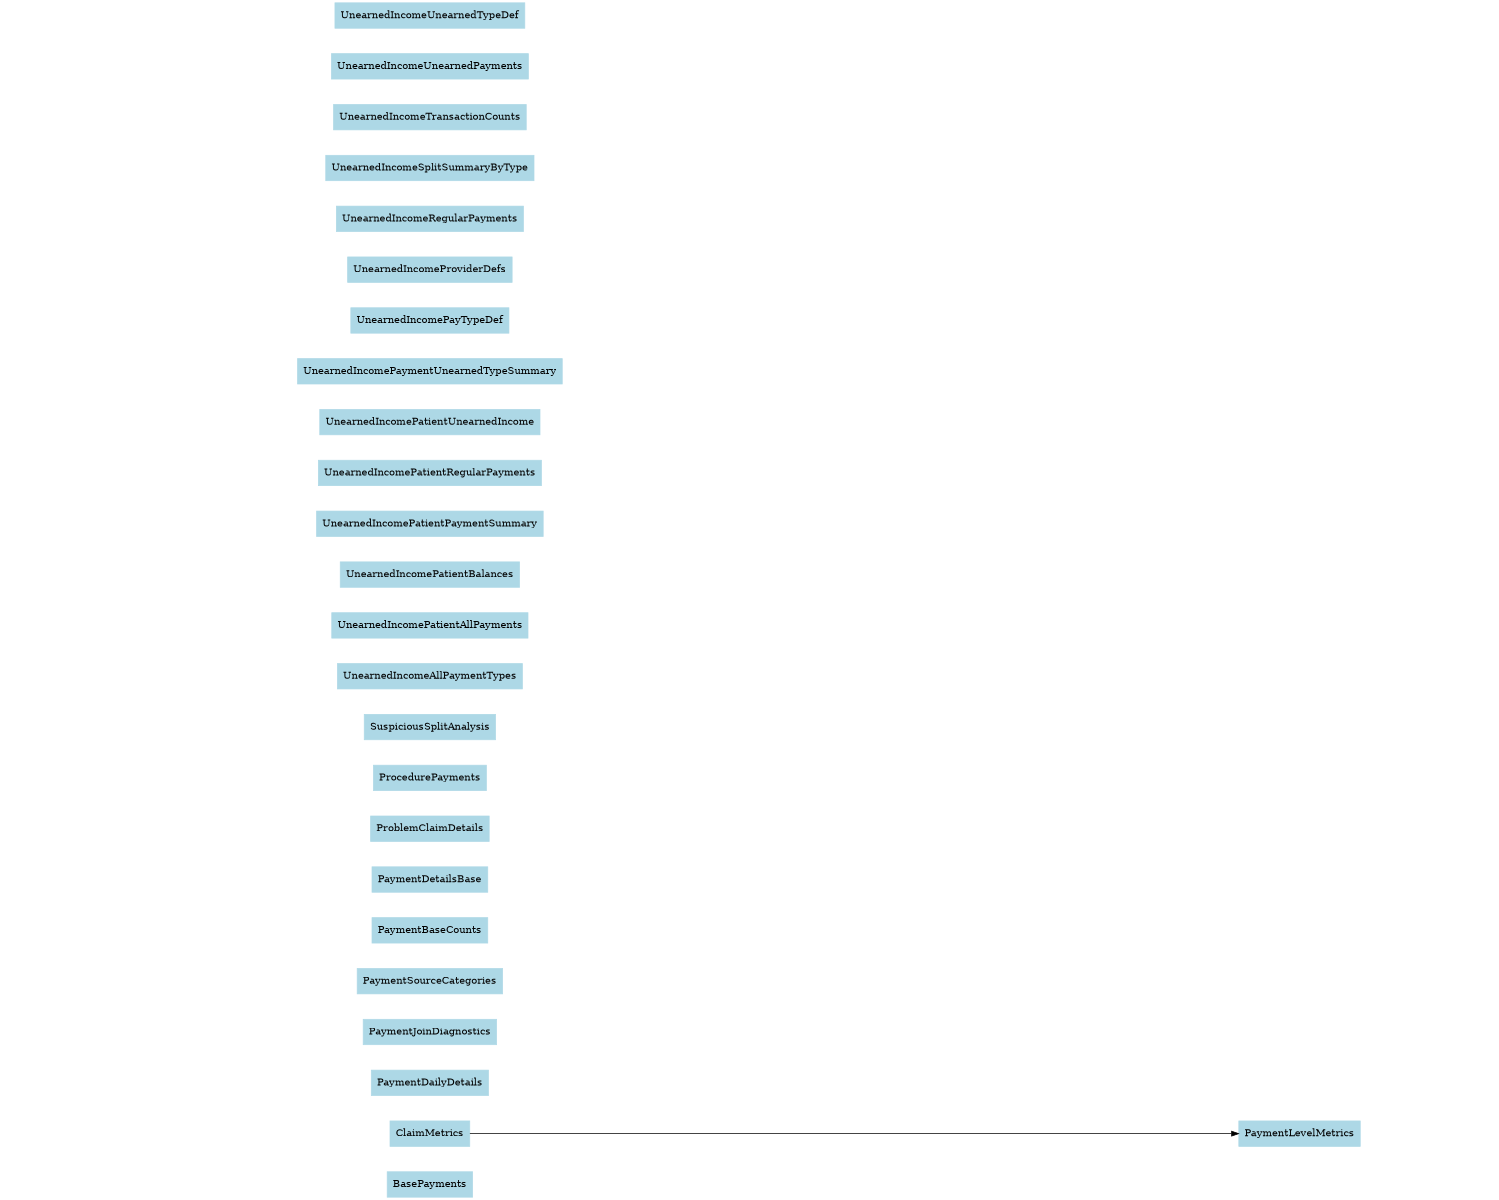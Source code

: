 digraph "CTE Dependencies" {
            // CTE Dependency Visualization
            rankdir=LR;
            size="10,8";
            ratio=fill;
            fontsize=14;
            ranksep=1.5;
            nodesep=0.5;
            node [shape=box, style=filled, color=lightblue];
            "BasePayments" [label="BasePayments"];
    "ClaimMetrics" [label="ClaimMetrics"];
    "PaymentDailyDetails" [label="PaymentDailyDetails"];
    "PaymentJoinDiagnostics" [label="PaymentJoinDiagnostics"];
    "PaymentSourceCategories" [label="PaymentSourceCategories"];
    "PaymentBaseCounts" [label="PaymentBaseCounts"];
    "PaymentDetailsBase" [label="PaymentDetailsBase"];
    "PaymentLevelMetrics" [label="PaymentLevelMetrics"];
    "ProblemClaimDetails" [label="ProblemClaimDetails"];
    "ProcedurePayments" [label="ProcedurePayments"];
    "SuspiciousSplitAnalysis" [label="SuspiciousSplitAnalysis"];
    "UnearnedIncomeAllPaymentTypes" [label="UnearnedIncomeAllPaymentTypes"];
    "UnearnedIncomePatientAllPayments" [label="UnearnedIncomePatientAllPayments"];
    "UnearnedIncomePatientBalances" [label="UnearnedIncomePatientBalances"];
    "UnearnedIncomePatientPaymentSummary" [label="UnearnedIncomePatientPaymentSummary"];
    "UnearnedIncomePatientRegularPayments" [label="UnearnedIncomePatientRegularPayments"];
    "UnearnedIncomePatientUnearnedIncome" [label="UnearnedIncomePatientUnearnedIncome"];
    "UnearnedIncomePaymentUnearnedTypeSummary" [label="UnearnedIncomePaymentUnearnedTypeSummary"];
    "UnearnedIncomePayTypeDef" [label="UnearnedIncomePayTypeDef"];
    "UnearnedIncomeProviderDefs" [label="UnearnedIncomeProviderDefs"];
    "UnearnedIncomeRegularPayments" [label="UnearnedIncomeRegularPayments"];
    "UnearnedIncomeSplitSummaryByType" [label="UnearnedIncomeSplitSummaryByType"];
    "UnearnedIncomeTransactionCounts" [label="UnearnedIncomeTransactionCounts"];
    "UnearnedIncomeUnearnedPayments" [label="UnearnedIncomeUnearnedPayments"];
    "UnearnedIncomeUnearnedTypeDef" [label="UnearnedIncomeUnearnedTypeDef"];
    "ClaimMetrics" -> "PaymentLevelMetrics";
}

